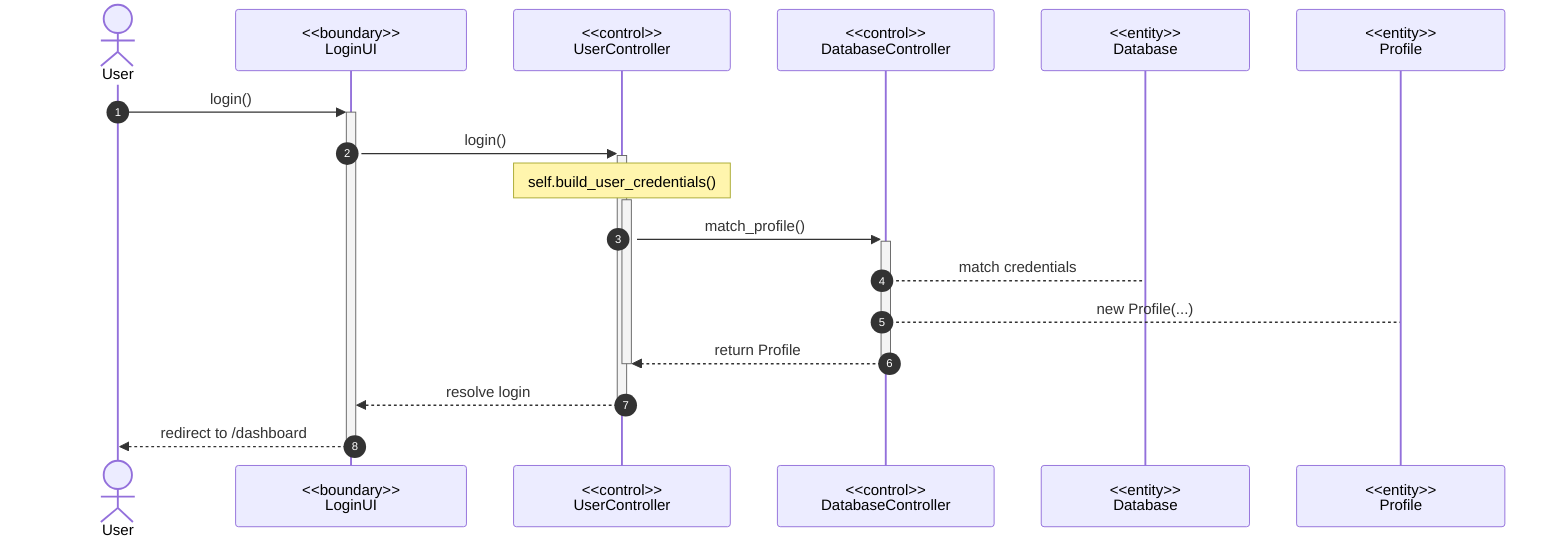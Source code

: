 sequenceDiagram
    %% Scenario 2 - User logs in to the application (correct credentials)
    autonumber
    actor User
    participant LoginUI as #lt;#lt;boundary#gt;#gt;<br>LoginUI
    participant UserC as #lt;#lt;control#gt;#gt;<br>UserController
    participant DataC as #lt;#lt;control#gt;#gt;<br>DatabaseController
    participant Data as #lt;#lt;entity#gt;#gt;<br>Database
    participant Profile as #lt;#lt;entity#gt;#gt;<br>Profile
    User    ->>+    LoginUI : login()
    LoginUI ->>+    UserC   : login()
    Note over UserC         : self.build_user_credentials()
    activate UserC
    UserC   ->>+    DataC   : match_profile()
    DataC   -->     Data    : match credentials
    DataC   -->     Profile : new Profile(...)
    DataC   -->>-   UserC   : return Profile
    deactivate UserC
    UserC   -->>-   LoginUI : resolve login
    LoginUI -->>-   User    : redirect to /dashboard